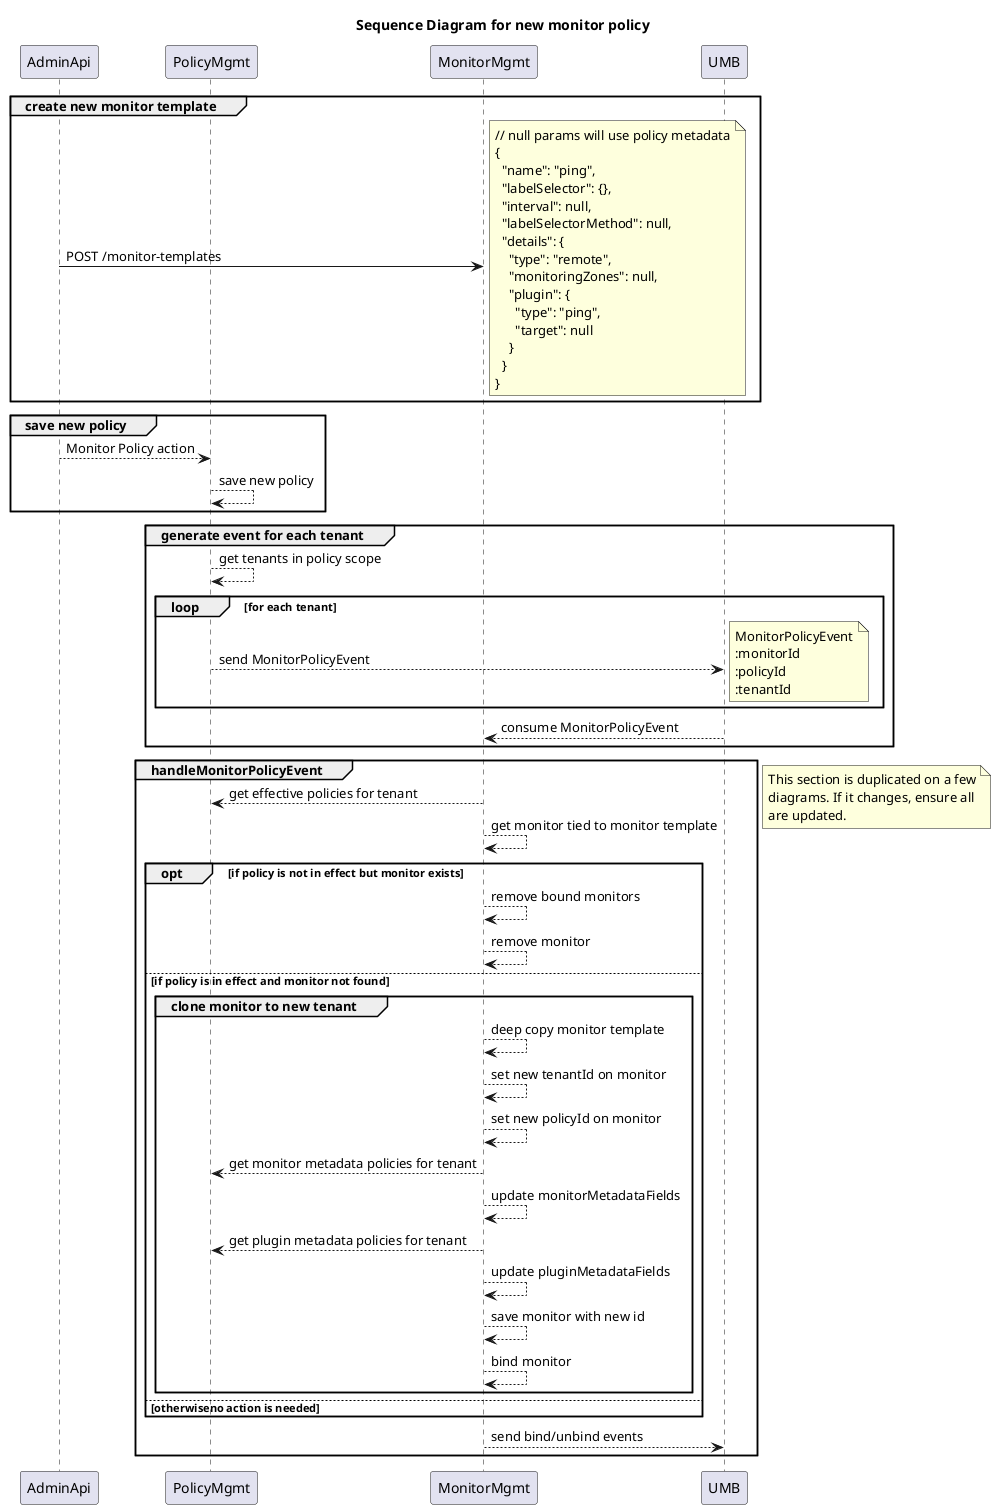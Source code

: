@startuml

title Sequence Diagram for new monitor policy
participant AdminApi
participant PolicyMgmt
participant MonitorMgmt

group create new monitor template
AdminApi->MonitorMgmt: POST /monitor-templates
note right
// null params will use policy metadata
{
  "name": "ping",
  "labelSelector": {},
  "interval": null,
  "labelSelectorMethod": null,
  "details": {
    "type": "remote",
    "monitoringZones": null,
    "plugin": {
      "type": "ping",
      "target": null
    }
  }
}
end note
end

group save new policy
AdminApi-->PolicyMgmt: Monitor Policy action
PolicyMgmt-->PolicyMgmt: save new policy
end

group generate event for each tenant
PolicyMgmt-->PolicyMgmt: get tenants in policy scope
loop for each tenant
   PolicyMgmt-->UMB: send MonitorPolicyEvent
   note right
     MonitorPolicyEvent
     :monitorId
     :policyId
     :tenantId
   end note
end
UMB-->MonitorMgmt: consume MonitorPolicyEvent
end

group handleMonitorPolicyEvent
MonitorMgmt-->PolicyMgmt: get effective policies for tenant
MonitorMgmt-->MonitorMgmt: get monitor tied to monitor template
opt if policy is not in effect but monitor exists
MonitorMgmt-->MonitorMgmt: remove bound monitors
MonitorMgmt-->MonitorMgmt: remove monitor
else if policy is in effect and monitor not found
group clone monitor to new tenant
MonitorMgmt-->MonitorMgmt: deep copy monitor template
MonitorMgmt-->MonitorMgmt: set new tenantId on monitor
MonitorMgmt-->MonitorMgmt: set new policyId on monitor
MonitorMgmt-->PolicyMgmt: get monitor metadata policies for tenant
MonitorMgmt-->MonitorMgmt: update monitorMetadataFields
MonitorMgmt-->PolicyMgmt: get plugin metadata policies for tenant
MonitorMgmt-->MonitorMgmt: update pluginMetadataFields
MonitorMgmt-->MonitorMgmt: save monitor with new id
MonitorMgmt-->MonitorMgmt: bind monitor
end
else otherwiseno action is needed
end
MonitorMgmt-->UMB: send bind/unbind events
end
note right
  This section is duplicated on a few
  diagrams. If it changes, ensure all
  are updated.
end note
@enduml

